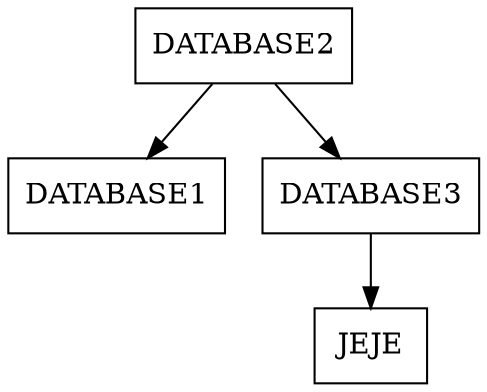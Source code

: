 digraph dibujo{
graph [ordering="out"];rankdir=TB;
node [shape = box];
NodoDATABASE2 [label = "DATABASE2"];
NodoDATABASE1 [label = "DATABASE1"];
NodoDATABASE3 [label = "DATABASE3"];
NodoJEJE [label = "JEJE"];
NodoDATABASE2->NodoDATABASE1;
NodoDATABASE2->NodoDATABASE3;
NodoDATABASE3->NodoJEJE;
}